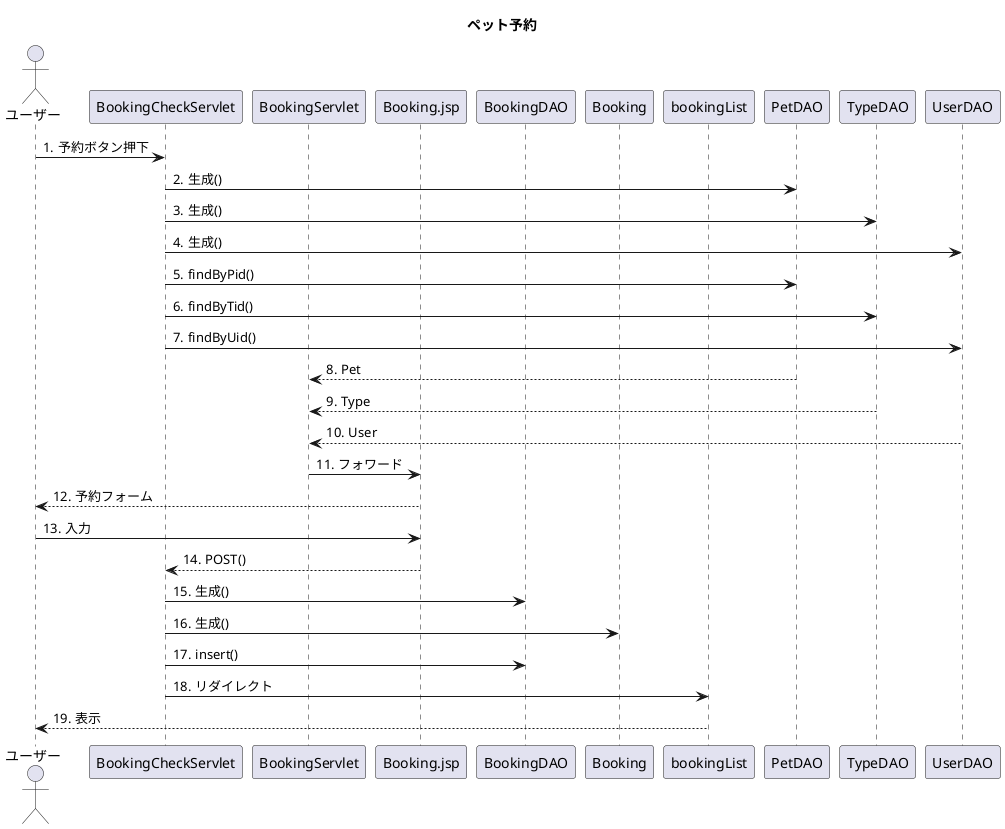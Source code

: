 @startuml
title ペット予約
actor ユーザー
participant BookingCheckServlet
participant BookingServlet
participant Booking.jsp
participant BookingDAO
participant Booking
participant bookingList
autonumber "#."


ユーザー->BookingCheckServlet : 予約ボタン押下
BookingCheckServlet->PetDAO : 生成()
BookingCheckServlet->TypeDAO : 生成()
BookingCheckServlet->UserDAO : 生成()
BookingCheckServlet->PetDAO : findByPid()
BookingCheckServlet->TypeDAO : findByTid()
BookingCheckServlet->UserDAO : findByUid()
PetDAO-->BookingServlet : Pet
TypeDAO-->BookingServlet : Type
UserDAO-->BookingServlet : User
BookingServlet->Booking.jsp : フォワード
Booking.jsp-->ユーザー : 予約フォーム
ユーザー->Booking.jsp : 入力
Booking.jsp-->BookingCheckServlet : POST()
BookingCheckServlet->BookingDAO : 生成()
BookingCheckServlet->Booking:生成()
BookingCheckServlet->BookingDAO : insert()
BookingCheckServlet->bookingList : リダイレクト
bookingList-->ユーザー : 表示



@enduml